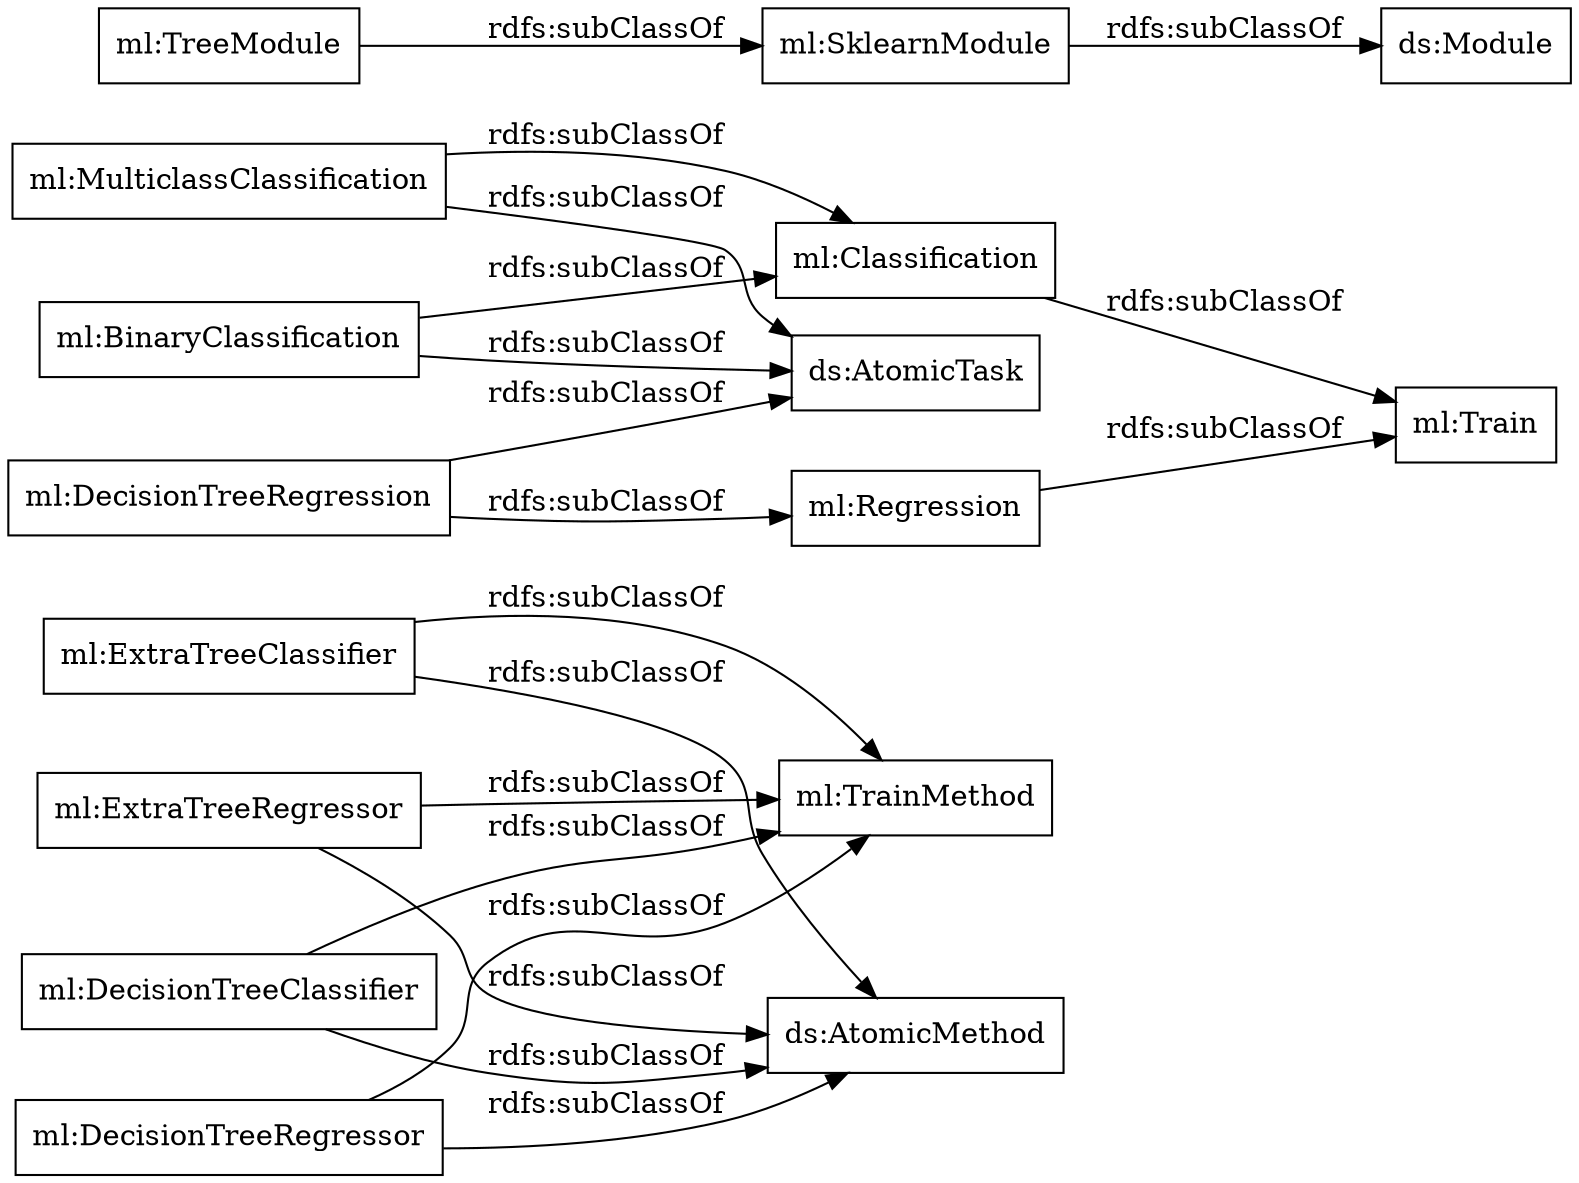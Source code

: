 digraph ar2dtool_diagram { 
rankdir=LR;
size="1000"
node [shape = rectangle, color="black"]; "ml:ExtraTreeClassifier" "ml:DecisionTreeRegressor" "ml:BinaryClassification" "ml:DecisionTreeRegression" "ml:Classification" "ml:MulticlassClassification" "ml:Train" "ml:SklearnModule" "ml:DecisionTreeClassifier" "ml:Regression" "ml:TreeModule" "ml:ExtraTreeRegressor" ; /*classes style*/
	"ml:SklearnModule" -> "ds:Module" [ label = "rdfs:subClassOf" ];
	"ml:Classification" -> "ml:Train" [ label = "rdfs:subClassOf" ];
	"ml:BinaryClassification" -> "ml:Classification" [ label = "rdfs:subClassOf" ];
	"ml:BinaryClassification" -> "ds:AtomicTask" [ label = "rdfs:subClassOf" ];
	"ml:ExtraTreeClassifier" -> "ml:TrainMethod" [ label = "rdfs:subClassOf" ];
	"ml:ExtraTreeClassifier" -> "ds:AtomicMethod" [ label = "rdfs:subClassOf" ];
	"ml:TreeModule" -> "ml:SklearnModule" [ label = "rdfs:subClassOf" ];
	"ml:DecisionTreeRegression" -> "ml:Regression" [ label = "rdfs:subClassOf" ];
	"ml:DecisionTreeRegression" -> "ds:AtomicTask" [ label = "rdfs:subClassOf" ];
	"ml:MulticlassClassification" -> "ml:Classification" [ label = "rdfs:subClassOf" ];
	"ml:MulticlassClassification" -> "ds:AtomicTask" [ label = "rdfs:subClassOf" ];
	"ml:DecisionTreeClassifier" -> "ml:TrainMethod" [ label = "rdfs:subClassOf" ];
	"ml:DecisionTreeClassifier" -> "ds:AtomicMethod" [ label = "rdfs:subClassOf" ];
	"ml:Regression" -> "ml:Train" [ label = "rdfs:subClassOf" ];
	"ml:DecisionTreeRegressor" -> "ml:TrainMethod" [ label = "rdfs:subClassOf" ];
	"ml:DecisionTreeRegressor" -> "ds:AtomicMethod" [ label = "rdfs:subClassOf" ];
	"ml:ExtraTreeRegressor" -> "ml:TrainMethod" [ label = "rdfs:subClassOf" ];
	"ml:ExtraTreeRegressor" -> "ds:AtomicMethod" [ label = "rdfs:subClassOf" ];

}
